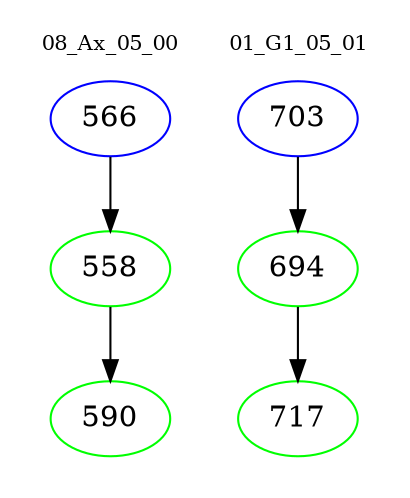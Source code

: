 digraph{
subgraph cluster_0 {
color = white
label = "08_Ax_05_00";
fontsize=10;
T0_566 [label="566", color="blue"]
T0_566 -> T0_558 [color="black"]
T0_558 [label="558", color="green"]
T0_558 -> T0_590 [color="black"]
T0_590 [label="590", color="green"]
}
subgraph cluster_1 {
color = white
label = "01_G1_05_01";
fontsize=10;
T1_703 [label="703", color="blue"]
T1_703 -> T1_694 [color="black"]
T1_694 [label="694", color="green"]
T1_694 -> T1_717 [color="black"]
T1_717 [label="717", color="green"]
}
}
